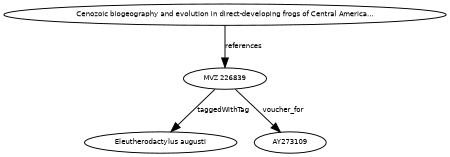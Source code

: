 digraph G {
size="3,3";
node [fontsize=7, fontname="Helvetica"];
edge [fontsize=7, fontname="Helvetica"];
node0 [label="MVZ 226839", width=0.27433100247,height=0.27433100247];
node1 [label="Cenozoic biogeography and evolution in direct-developing frogs of Central America...", width=0.27433100247,height=0.27433100247];
node2 [label="Eleutherodactylus augusti", width=0.27433100247,height=0.27433100247];
node3 [label="AY273109", width=0.27433100247,height=0.27433100247];
node1 -> node0 [label="references"];
node0 -> node2 [label="taggedWithTag"];
node0 -> node3 [label="voucher_for"];
}

